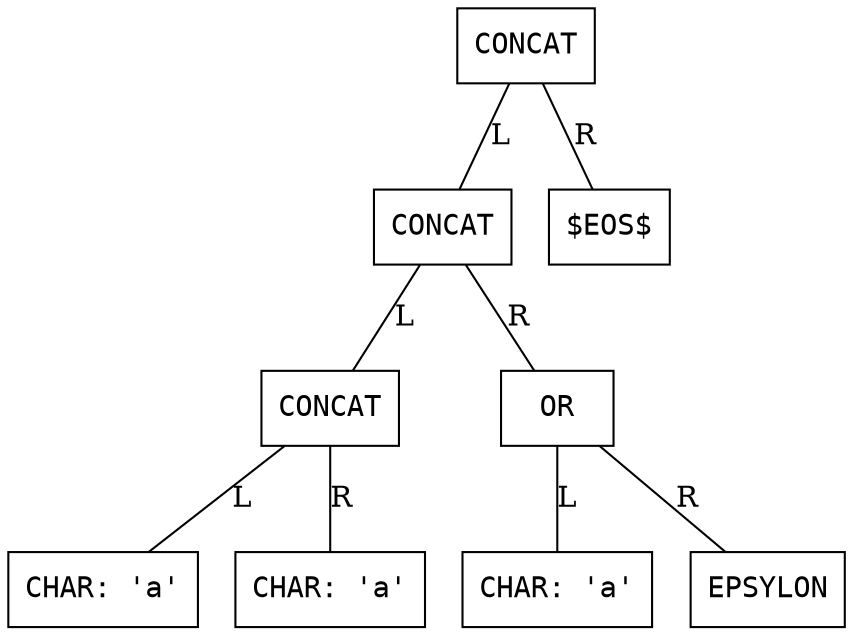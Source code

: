 digraph AST {
  node [shape=box, fontname="Courier"];
  edge [arrowhead=none];

  0 [label="CONCAT"];
  1 [label="CONCAT"];
  2 [label="CONCAT"];
  3 [label="CHAR: 'a'"];
  2 -> 3 [label="L"];
  4 [label="CHAR: 'a'"];
  2 -> 4 [label="R"];
  1 -> 2 [label="L"];
  5 [label="OR"];
  6 [label="CHAR: 'a'"];
  5 -> 6 [label="L"];
  7 [label="EPSYLON"];
  5 -> 7 [label="R"];
  1 -> 5 [label="R"];
  0 -> 1 [label="L"];
  8 [label="$EOS$"];
  0 -> 8 [label="R"];
}
